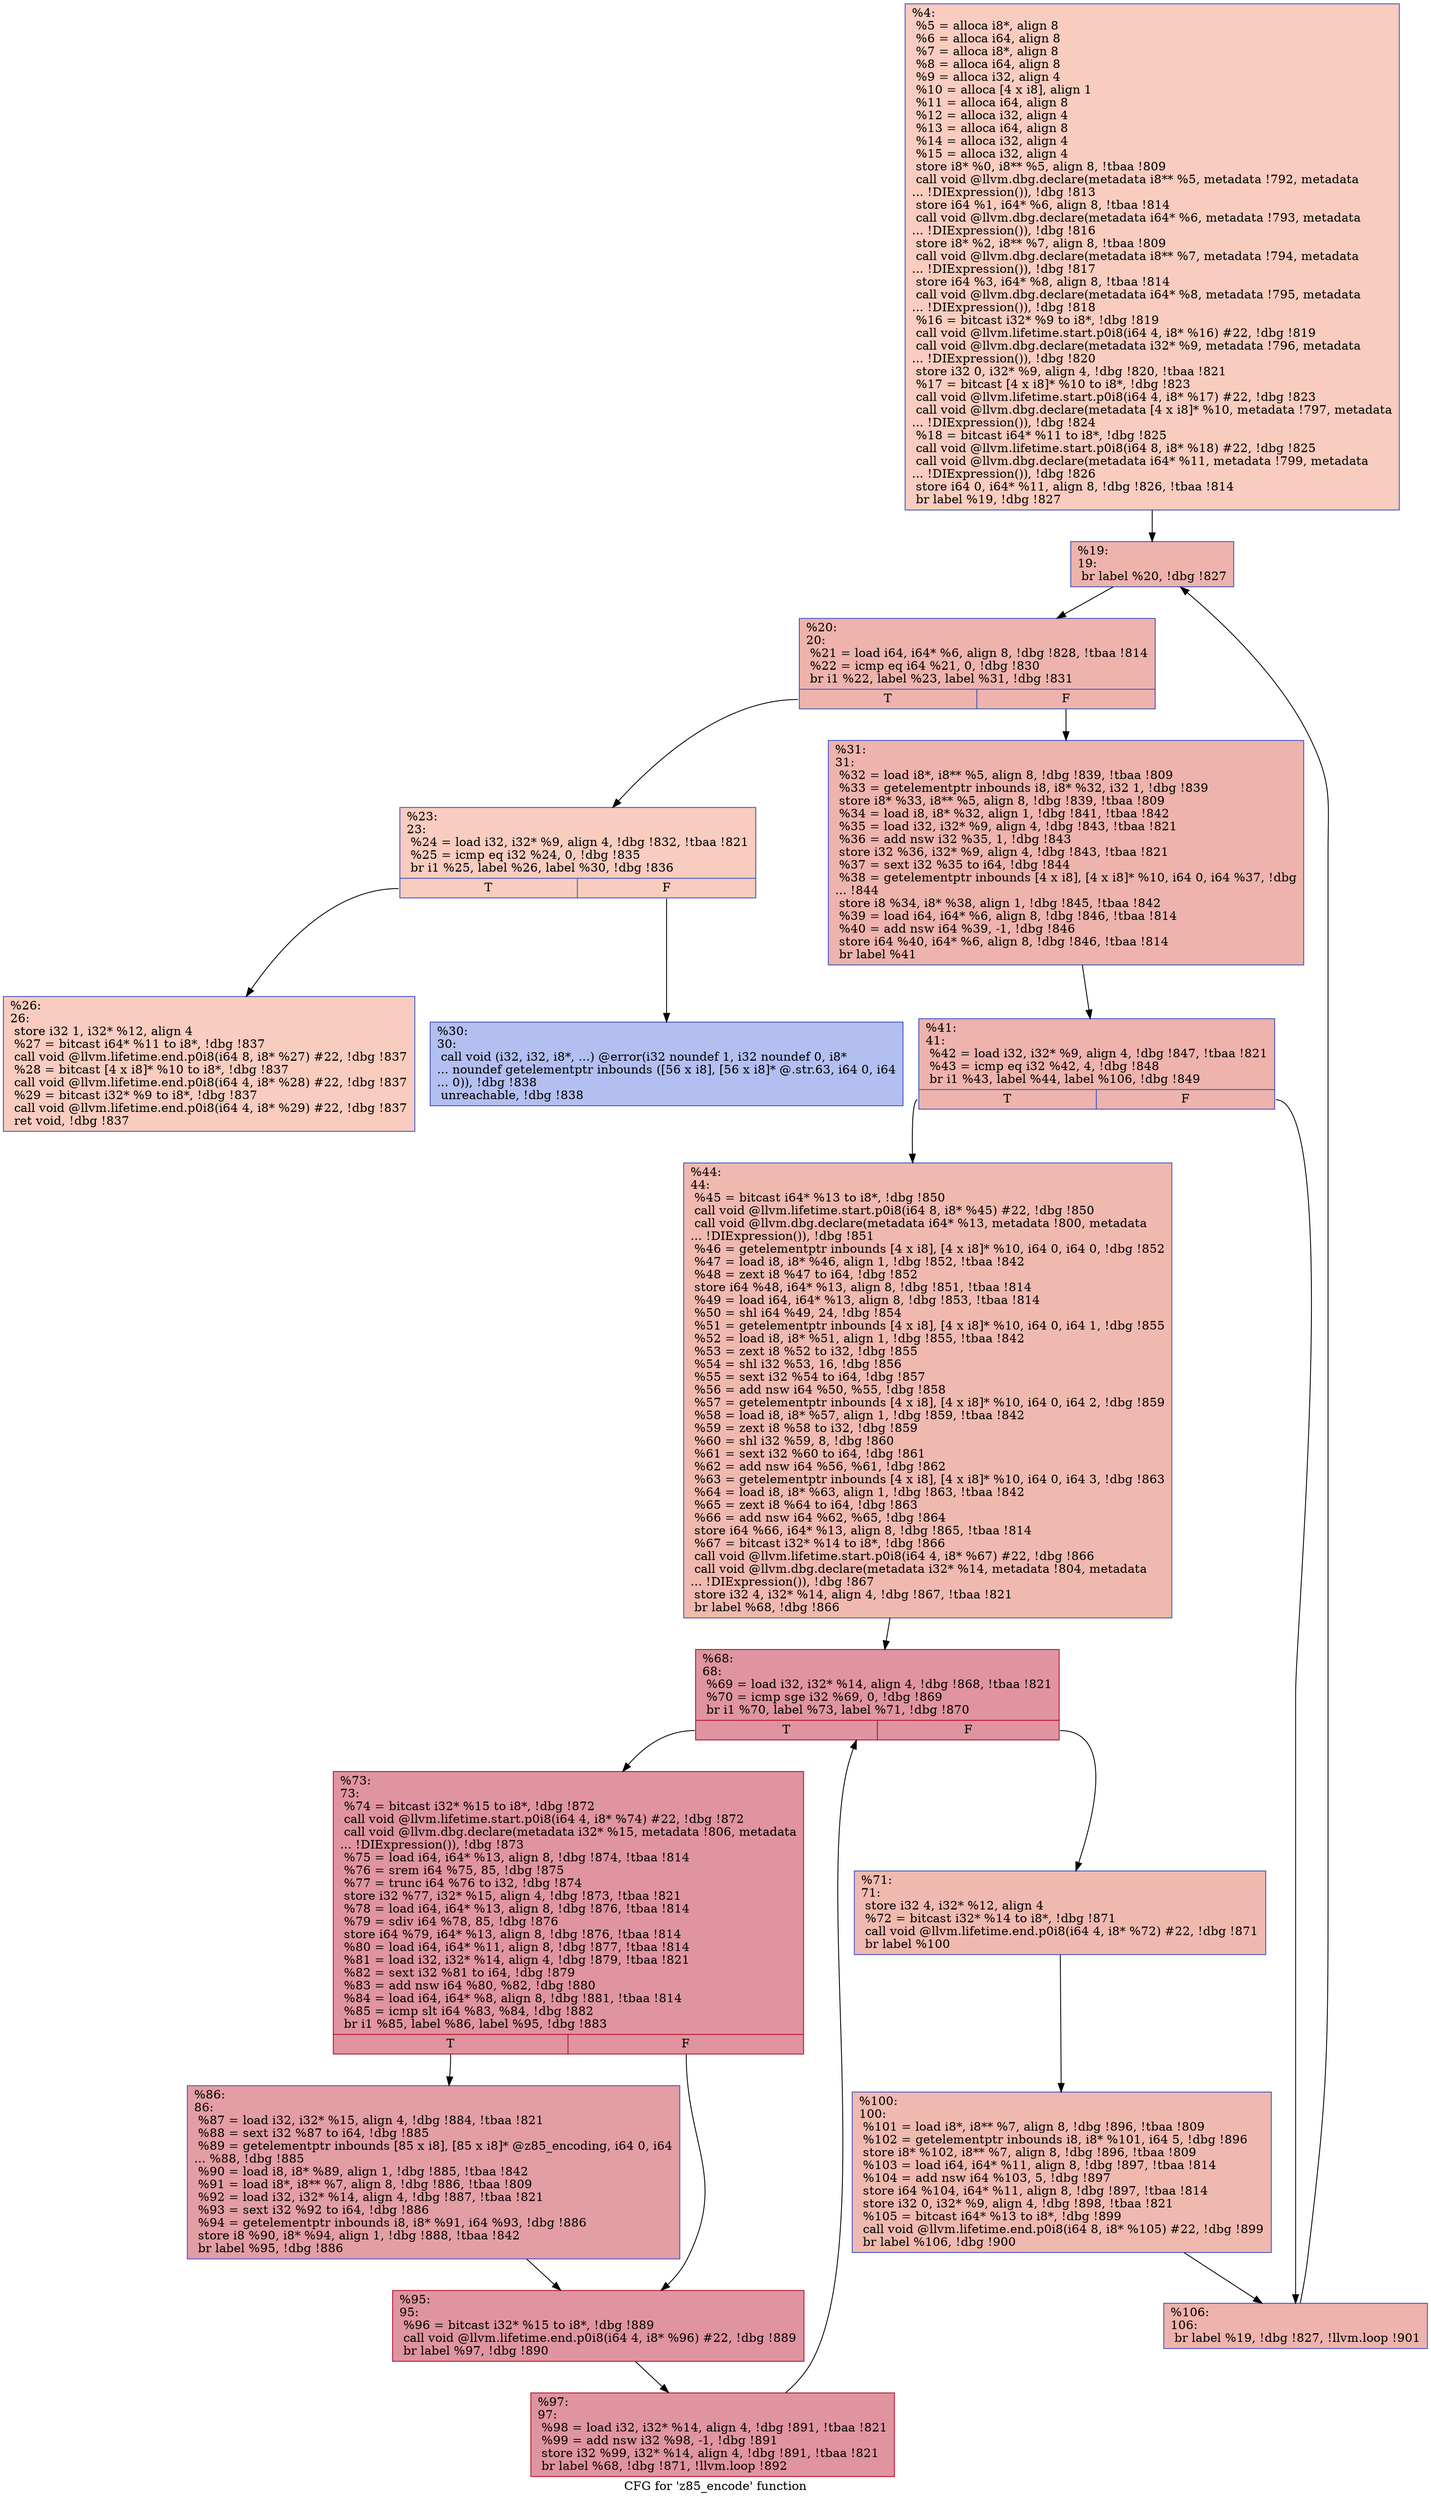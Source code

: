 digraph "CFG for 'z85_encode' function" {
	label="CFG for 'z85_encode' function";

	Node0xdf6b10 [shape=record,color="#3d50c3ff", style=filled, fillcolor="#f08b6e70",label="{%4:\l  %5 = alloca i8*, align 8\l  %6 = alloca i64, align 8\l  %7 = alloca i8*, align 8\l  %8 = alloca i64, align 8\l  %9 = alloca i32, align 4\l  %10 = alloca [4 x i8], align 1\l  %11 = alloca i64, align 8\l  %12 = alloca i32, align 4\l  %13 = alloca i64, align 8\l  %14 = alloca i32, align 4\l  %15 = alloca i32, align 4\l  store i8* %0, i8** %5, align 8, !tbaa !809\l  call void @llvm.dbg.declare(metadata i8** %5, metadata !792, metadata\l... !DIExpression()), !dbg !813\l  store i64 %1, i64* %6, align 8, !tbaa !814\l  call void @llvm.dbg.declare(metadata i64* %6, metadata !793, metadata\l... !DIExpression()), !dbg !816\l  store i8* %2, i8** %7, align 8, !tbaa !809\l  call void @llvm.dbg.declare(metadata i8** %7, metadata !794, metadata\l... !DIExpression()), !dbg !817\l  store i64 %3, i64* %8, align 8, !tbaa !814\l  call void @llvm.dbg.declare(metadata i64* %8, metadata !795, metadata\l... !DIExpression()), !dbg !818\l  %16 = bitcast i32* %9 to i8*, !dbg !819\l  call void @llvm.lifetime.start.p0i8(i64 4, i8* %16) #22, !dbg !819\l  call void @llvm.dbg.declare(metadata i32* %9, metadata !796, metadata\l... !DIExpression()), !dbg !820\l  store i32 0, i32* %9, align 4, !dbg !820, !tbaa !821\l  %17 = bitcast [4 x i8]* %10 to i8*, !dbg !823\l  call void @llvm.lifetime.start.p0i8(i64 4, i8* %17) #22, !dbg !823\l  call void @llvm.dbg.declare(metadata [4 x i8]* %10, metadata !797, metadata\l... !DIExpression()), !dbg !824\l  %18 = bitcast i64* %11 to i8*, !dbg !825\l  call void @llvm.lifetime.start.p0i8(i64 8, i8* %18) #22, !dbg !825\l  call void @llvm.dbg.declare(metadata i64* %11, metadata !799, metadata\l... !DIExpression()), !dbg !826\l  store i64 0, i64* %11, align 8, !dbg !826, !tbaa !814\l  br label %19, !dbg !827\l}"];
	Node0xdf6b10 -> Node0xdf6bf0;
	Node0xdf6bf0 [shape=record,color="#3d50c3ff", style=filled, fillcolor="#d6524470",label="{%19:\l19:                                               \l  br label %20, !dbg !827\l}"];
	Node0xdf6bf0 -> Node0xdf6c40;
	Node0xdf6c40 [shape=record,color="#3d50c3ff", style=filled, fillcolor="#d6524470",label="{%20:\l20:                                               \l  %21 = load i64, i64* %6, align 8, !dbg !828, !tbaa !814\l  %22 = icmp eq i64 %21, 0, !dbg !830\l  br i1 %22, label %23, label %31, !dbg !831\l|{<s0>T|<s1>F}}"];
	Node0xdf6c40:s0 -> Node0xdf6c90;
	Node0xdf6c40:s1 -> Node0xdf6d80;
	Node0xdf6c90 [shape=record,color="#3d50c3ff", style=filled, fillcolor="#f08b6e70",label="{%23:\l23:                                               \l  %24 = load i32, i32* %9, align 4, !dbg !832, !tbaa !821\l  %25 = icmp eq i32 %24, 0, !dbg !835\l  br i1 %25, label %26, label %30, !dbg !836\l|{<s0>T|<s1>F}}"];
	Node0xdf6c90:s0 -> Node0xdf6ce0;
	Node0xdf6c90:s1 -> Node0xdf6d30;
	Node0xdf6ce0 [shape=record,color="#3d50c3ff", style=filled, fillcolor="#f08b6e70",label="{%26:\l26:                                               \l  store i32 1, i32* %12, align 4\l  %27 = bitcast i64* %11 to i8*, !dbg !837\l  call void @llvm.lifetime.end.p0i8(i64 8, i8* %27) #22, !dbg !837\l  %28 = bitcast [4 x i8]* %10 to i8*, !dbg !837\l  call void @llvm.lifetime.end.p0i8(i64 4, i8* %28) #22, !dbg !837\l  %29 = bitcast i32* %9 to i8*, !dbg !837\l  call void @llvm.lifetime.end.p0i8(i64 4, i8* %29) #22, !dbg !837\l  ret void, !dbg !837\l}"];
	Node0xdf6d30 [shape=record,color="#3d50c3ff", style=filled, fillcolor="#536edd70",label="{%30:\l30:                                               \l  call void (i32, i32, i8*, ...) @error(i32 noundef 1, i32 noundef 0, i8*\l... noundef getelementptr inbounds ([56 x i8], [56 x i8]* @.str.63, i64 0, i64\l... 0)), !dbg !838\l  unreachable, !dbg !838\l}"];
	Node0xdf6d80 [shape=record,color="#3d50c3ff", style=filled, fillcolor="#d6524470",label="{%31:\l31:                                               \l  %32 = load i8*, i8** %5, align 8, !dbg !839, !tbaa !809\l  %33 = getelementptr inbounds i8, i8* %32, i32 1, !dbg !839\l  store i8* %33, i8** %5, align 8, !dbg !839, !tbaa !809\l  %34 = load i8, i8* %32, align 1, !dbg !841, !tbaa !842\l  %35 = load i32, i32* %9, align 4, !dbg !843, !tbaa !821\l  %36 = add nsw i32 %35, 1, !dbg !843\l  store i32 %36, i32* %9, align 4, !dbg !843, !tbaa !821\l  %37 = sext i32 %35 to i64, !dbg !844\l  %38 = getelementptr inbounds [4 x i8], [4 x i8]* %10, i64 0, i64 %37, !dbg\l... !844\l  store i8 %34, i8* %38, align 1, !dbg !845, !tbaa !842\l  %39 = load i64, i64* %6, align 8, !dbg !846, !tbaa !814\l  %40 = add nsw i64 %39, -1, !dbg !846\l  store i64 %40, i64* %6, align 8, !dbg !846, !tbaa !814\l  br label %41\l}"];
	Node0xdf6d80 -> Node0xdf6dd0;
	Node0xdf6dd0 [shape=record,color="#3d50c3ff", style=filled, fillcolor="#d6524470",label="{%41:\l41:                                               \l  %42 = load i32, i32* %9, align 4, !dbg !847, !tbaa !821\l  %43 = icmp eq i32 %42, 4, !dbg !848\l  br i1 %43, label %44, label %106, !dbg !849\l|{<s0>T|<s1>F}}"];
	Node0xdf6dd0:s0 -> Node0xdf6e20;
	Node0xdf6dd0:s1 -> Node0xdf70a0;
	Node0xdf6e20 [shape=record,color="#3d50c3ff", style=filled, fillcolor="#de614d70",label="{%44:\l44:                                               \l  %45 = bitcast i64* %13 to i8*, !dbg !850\l  call void @llvm.lifetime.start.p0i8(i64 8, i8* %45) #22, !dbg !850\l  call void @llvm.dbg.declare(metadata i64* %13, metadata !800, metadata\l... !DIExpression()), !dbg !851\l  %46 = getelementptr inbounds [4 x i8], [4 x i8]* %10, i64 0, i64 0, !dbg !852\l  %47 = load i8, i8* %46, align 1, !dbg !852, !tbaa !842\l  %48 = zext i8 %47 to i64, !dbg !852\l  store i64 %48, i64* %13, align 8, !dbg !851, !tbaa !814\l  %49 = load i64, i64* %13, align 8, !dbg !853, !tbaa !814\l  %50 = shl i64 %49, 24, !dbg !854\l  %51 = getelementptr inbounds [4 x i8], [4 x i8]* %10, i64 0, i64 1, !dbg !855\l  %52 = load i8, i8* %51, align 1, !dbg !855, !tbaa !842\l  %53 = zext i8 %52 to i32, !dbg !855\l  %54 = shl i32 %53, 16, !dbg !856\l  %55 = sext i32 %54 to i64, !dbg !857\l  %56 = add nsw i64 %50, %55, !dbg !858\l  %57 = getelementptr inbounds [4 x i8], [4 x i8]* %10, i64 0, i64 2, !dbg !859\l  %58 = load i8, i8* %57, align 1, !dbg !859, !tbaa !842\l  %59 = zext i8 %58 to i32, !dbg !859\l  %60 = shl i32 %59, 8, !dbg !860\l  %61 = sext i32 %60 to i64, !dbg !861\l  %62 = add nsw i64 %56, %61, !dbg !862\l  %63 = getelementptr inbounds [4 x i8], [4 x i8]* %10, i64 0, i64 3, !dbg !863\l  %64 = load i8, i8* %63, align 1, !dbg !863, !tbaa !842\l  %65 = zext i8 %64 to i64, !dbg !863\l  %66 = add nsw i64 %62, %65, !dbg !864\l  store i64 %66, i64* %13, align 8, !dbg !865, !tbaa !814\l  %67 = bitcast i32* %14 to i8*, !dbg !866\l  call void @llvm.lifetime.start.p0i8(i64 4, i8* %67) #22, !dbg !866\l  call void @llvm.dbg.declare(metadata i32* %14, metadata !804, metadata\l... !DIExpression()), !dbg !867\l  store i32 4, i32* %14, align 4, !dbg !867, !tbaa !821\l  br label %68, !dbg !866\l}"];
	Node0xdf6e20 -> Node0xdf6e70;
	Node0xdf6e70 [shape=record,color="#b70d28ff", style=filled, fillcolor="#b70d2870",label="{%68:\l68:                                               \l  %69 = load i32, i32* %14, align 4, !dbg !868, !tbaa !821\l  %70 = icmp sge i32 %69, 0, !dbg !869\l  br i1 %70, label %73, label %71, !dbg !870\l|{<s0>T|<s1>F}}"];
	Node0xdf6e70:s0 -> Node0xdf6f10;
	Node0xdf6e70:s1 -> Node0xdf6ec0;
	Node0xdf6ec0 [shape=record,color="#3d50c3ff", style=filled, fillcolor="#de614d70",label="{%71:\l71:                                               \l  store i32 4, i32* %12, align 4\l  %72 = bitcast i32* %14 to i8*, !dbg !871\l  call void @llvm.lifetime.end.p0i8(i64 4, i8* %72) #22, !dbg !871\l  br label %100\l}"];
	Node0xdf6ec0 -> Node0xdf7050;
	Node0xdf6f10 [shape=record,color="#b70d28ff", style=filled, fillcolor="#b70d2870",label="{%73:\l73:                                               \l  %74 = bitcast i32* %15 to i8*, !dbg !872\l  call void @llvm.lifetime.start.p0i8(i64 4, i8* %74) #22, !dbg !872\l  call void @llvm.dbg.declare(metadata i32* %15, metadata !806, metadata\l... !DIExpression()), !dbg !873\l  %75 = load i64, i64* %13, align 8, !dbg !874, !tbaa !814\l  %76 = srem i64 %75, 85, !dbg !875\l  %77 = trunc i64 %76 to i32, !dbg !874\l  store i32 %77, i32* %15, align 4, !dbg !873, !tbaa !821\l  %78 = load i64, i64* %13, align 8, !dbg !876, !tbaa !814\l  %79 = sdiv i64 %78, 85, !dbg !876\l  store i64 %79, i64* %13, align 8, !dbg !876, !tbaa !814\l  %80 = load i64, i64* %11, align 8, !dbg !877, !tbaa !814\l  %81 = load i32, i32* %14, align 4, !dbg !879, !tbaa !821\l  %82 = sext i32 %81 to i64, !dbg !879\l  %83 = add nsw i64 %80, %82, !dbg !880\l  %84 = load i64, i64* %8, align 8, !dbg !881, !tbaa !814\l  %85 = icmp slt i64 %83, %84, !dbg !882\l  br i1 %85, label %86, label %95, !dbg !883\l|{<s0>T|<s1>F}}"];
	Node0xdf6f10:s0 -> Node0xdf6f60;
	Node0xdf6f10:s1 -> Node0xdf6fb0;
	Node0xdf6f60 [shape=record,color="#3d50c3ff", style=filled, fillcolor="#be242e70",label="{%86:\l86:                                               \l  %87 = load i32, i32* %15, align 4, !dbg !884, !tbaa !821\l  %88 = sext i32 %87 to i64, !dbg !885\l  %89 = getelementptr inbounds [85 x i8], [85 x i8]* @z85_encoding, i64 0, i64\l... %88, !dbg !885\l  %90 = load i8, i8* %89, align 1, !dbg !885, !tbaa !842\l  %91 = load i8*, i8** %7, align 8, !dbg !886, !tbaa !809\l  %92 = load i32, i32* %14, align 4, !dbg !887, !tbaa !821\l  %93 = sext i32 %92 to i64, !dbg !886\l  %94 = getelementptr inbounds i8, i8* %91, i64 %93, !dbg !886\l  store i8 %90, i8* %94, align 1, !dbg !888, !tbaa !842\l  br label %95, !dbg !886\l}"];
	Node0xdf6f60 -> Node0xdf6fb0;
	Node0xdf6fb0 [shape=record,color="#b70d28ff", style=filled, fillcolor="#b70d2870",label="{%95:\l95:                                               \l  %96 = bitcast i32* %15 to i8*, !dbg !889\l  call void @llvm.lifetime.end.p0i8(i64 4, i8* %96) #22, !dbg !889\l  br label %97, !dbg !890\l}"];
	Node0xdf6fb0 -> Node0xdf7000;
	Node0xdf7000 [shape=record,color="#b70d28ff", style=filled, fillcolor="#b70d2870",label="{%97:\l97:                                               \l  %98 = load i32, i32* %14, align 4, !dbg !891, !tbaa !821\l  %99 = add nsw i32 %98, -1, !dbg !891\l  store i32 %99, i32* %14, align 4, !dbg !891, !tbaa !821\l  br label %68, !dbg !871, !llvm.loop !892\l}"];
	Node0xdf7000 -> Node0xdf6e70;
	Node0xdf7050 [shape=record,color="#3d50c3ff", style=filled, fillcolor="#de614d70",label="{%100:\l100:                                              \l  %101 = load i8*, i8** %7, align 8, !dbg !896, !tbaa !809\l  %102 = getelementptr inbounds i8, i8* %101, i64 5, !dbg !896\l  store i8* %102, i8** %7, align 8, !dbg !896, !tbaa !809\l  %103 = load i64, i64* %11, align 8, !dbg !897, !tbaa !814\l  %104 = add nsw i64 %103, 5, !dbg !897\l  store i64 %104, i64* %11, align 8, !dbg !897, !tbaa !814\l  store i32 0, i32* %9, align 4, !dbg !898, !tbaa !821\l  %105 = bitcast i64* %13 to i8*, !dbg !899\l  call void @llvm.lifetime.end.p0i8(i64 8, i8* %105) #22, !dbg !899\l  br label %106, !dbg !900\l}"];
	Node0xdf7050 -> Node0xdf70a0;
	Node0xdf70a0 [shape=record,color="#3d50c3ff", style=filled, fillcolor="#d6524470",label="{%106:\l106:                                              \l  br label %19, !dbg !827, !llvm.loop !901\l}"];
	Node0xdf70a0 -> Node0xdf6bf0;
}
